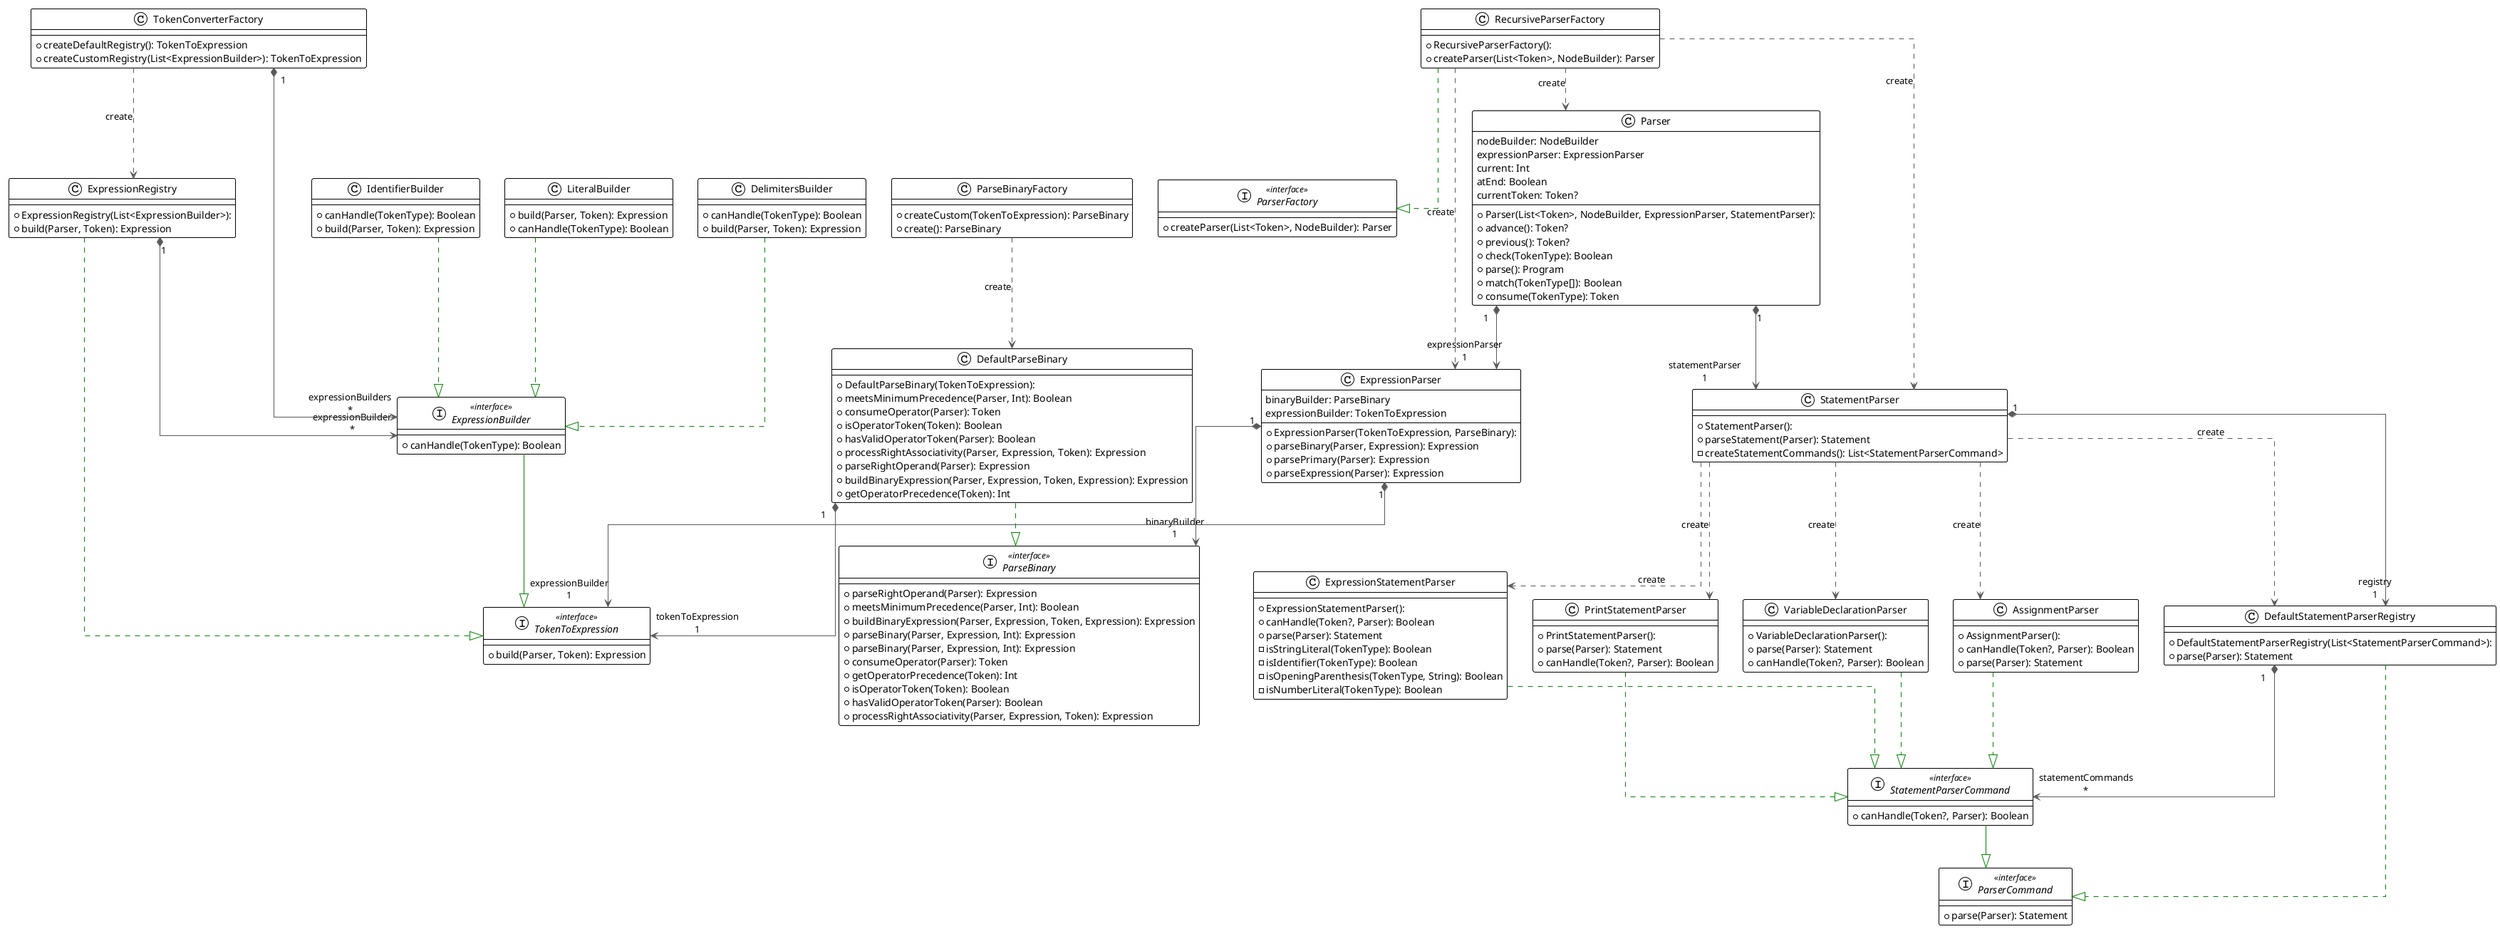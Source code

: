 @startuml

!theme plain
top to bottom direction
skinparam linetype ortho

class AssignmentParser {
  + AssignmentParser(): 
  + canHandle(Token?, Parser): Boolean
  + parse(Parser): Statement
}
class DefaultParseBinary {
  + DefaultParseBinary(TokenToExpression): 
  + meetsMinimumPrecedence(Parser, Int): Boolean
  + consumeOperator(Parser): Token
  + isOperatorToken(Token): Boolean
  + hasValidOperatorToken(Parser): Boolean
  + processRightAssociativity(Parser, Expression, Token): Expression
  + parseRightOperand(Parser): Expression
  + buildBinaryExpression(Parser, Expression, Token, Expression): Expression
  + getOperatorPrecedence(Token): Int
}
class DefaultStatementParserRegistry {
  + DefaultStatementParserRegistry(List<StatementParserCommand>): 
  + parse(Parser): Statement
}
class DelimitersBuilder {
  + canHandle(TokenType): Boolean
  + build(Parser, Token): Expression
}
interface ExpressionBuilder << interface >> {
  + canHandle(TokenType): Boolean
}
class ExpressionParser {
  + ExpressionParser(TokenToExpression, ParseBinary): 
  + parseBinary(Parser, Expression): Expression
  + parsePrimary(Parser): Expression
  + parseExpression(Parser): Expression
   binaryBuilder: ParseBinary
   expressionBuilder: TokenToExpression
}
class ExpressionRegistry {
  + ExpressionRegistry(List<ExpressionBuilder>): 
  + build(Parser, Token): Expression
}
class ExpressionStatementParser {
  + ExpressionStatementParser(): 
  + canHandle(Token?, Parser): Boolean
  + parse(Parser): Statement
  - isStringLiteral(TokenType): Boolean
  - isIdentifier(TokenType): Boolean
  - isOpeningParenthesis(TokenType, String): Boolean
  - isNumberLiteral(TokenType): Boolean
}
class IdentifierBuilder {
  + canHandle(TokenType): Boolean
  + build(Parser, Token): Expression
}
class LiteralBuilder {
  + build(Parser, Token): Expression
  + canHandle(TokenType): Boolean
}
interface ParseBinary << interface >> {
  + parseRightOperand(Parser): Expression
  + meetsMinimumPrecedence(Parser, Int): Boolean
  + buildBinaryExpression(Parser, Expression, Token, Expression): Expression
  + parseBinary(Parser, Expression, Int): Expression
  + parseBinary(Parser, Expression, Int): Expression
  + consumeOperator(Parser): Token
  + getOperatorPrecedence(Token): Int
  + isOperatorToken(Token): Boolean
  + hasValidOperatorToken(Parser): Boolean
  + processRightAssociativity(Parser, Expression, Token): Expression
}
class ParseBinaryFactory {
  + createCustom(TokenToExpression): ParseBinary
  + create(): ParseBinary
}
class Parser {
  + Parser(List<Token>, NodeBuilder, ExpressionParser, StatementParser): 
  + advance(): Token?
  + previous(): Token?
  + check(TokenType): Boolean
  + parse(): Program
  + match(TokenType[]): Boolean
  + consume(TokenType): Token
   nodeBuilder: NodeBuilder
   expressionParser: ExpressionParser
   current: Int
   atEnd: Boolean
   currentToken: Token?
}
interface ParserCommand << interface >> {
  + parse(Parser): Statement
}
interface ParserFactory << interface >> {
  + createParser(List<Token>, NodeBuilder): Parser
}
class PrintStatementParser {
  + PrintStatementParser(): 
  + parse(Parser): Statement
  + canHandle(Token?, Parser): Boolean
}
class RecursiveParserFactory {
  + RecursiveParserFactory(): 
  + createParser(List<Token>, NodeBuilder): Parser
}
class StatementParser {
  + StatementParser(): 
  + parseStatement(Parser): Statement
  - createStatementCommands(): List<StatementParserCommand>
}
interface StatementParserCommand << interface >> {
  + canHandle(Token?, Parser): Boolean
}
class TokenConverterFactory {
  + createDefaultRegistry(): TokenToExpression
  + createCustomRegistry(List<ExpressionBuilder>): TokenToExpression
}
interface TokenToExpression << interface >> {
  + build(Parser, Token): Expression
}
class VariableDeclarationParser {
  + VariableDeclarationParser(): 
  + parse(Parser): Statement
  + canHandle(Token?, Parser): Boolean
}

AssignmentParser                -[#008200,dashed]-^  StatementParserCommand         
DefaultParseBinary              -[#008200,dashed]-^  ParseBinary                    
DefaultParseBinary             "1" *-[#595959,plain]-> "tokenToExpression\n1" TokenToExpression              
DefaultStatementParserRegistry  -[#008200,dashed]-^  ParserCommand                  
DefaultStatementParserRegistry "1" *-[#595959,plain]-> "statementCommands\n*" StatementParserCommand         
DelimitersBuilder               -[#008200,dashed]-^  ExpressionBuilder              
ExpressionBuilder               -[#008200,plain]-^  TokenToExpression              
ExpressionParser               "1" *-[#595959,plain]-> "binaryBuilder\n1" ParseBinary                    
ExpressionParser               "1" *-[#595959,plain]-> "expressionBuilder\n1" TokenToExpression              
ExpressionRegistry             "1" *-[#595959,plain]-> "expressionBuilder\n*" ExpressionBuilder              
ExpressionRegistry              -[#008200,dashed]-^  TokenToExpression              
ExpressionStatementParser       -[#008200,dashed]-^  StatementParserCommand         
IdentifierBuilder               -[#008200,dashed]-^  ExpressionBuilder              
LiteralBuilder                  -[#008200,dashed]-^  ExpressionBuilder              
ParseBinaryFactory              -[#595959,dashed]->  DefaultParseBinary             : "«create»"
Parser                         "1" *-[#595959,plain]-> "expressionParser\n1" ExpressionParser               
Parser                         "1" *-[#595959,plain]-> "statementParser\n1" StatementParser                
PrintStatementParser            -[#008200,dashed]-^  StatementParserCommand         
RecursiveParserFactory          -[#595959,dashed]->  ExpressionParser               : "«create»"
RecursiveParserFactory          -[#595959,dashed]->  Parser                         : "«create»"
RecursiveParserFactory          -[#008200,dashed]-^  ParserFactory                  
RecursiveParserFactory          -[#595959,dashed]->  StatementParser                : "«create»"
StatementParser                 -[#595959,dashed]->  AssignmentParser               : "«create»"
StatementParser                "1" *-[#595959,plain]-> "registry\n1" DefaultStatementParserRegistry 
StatementParser                 -[#595959,dashed]->  DefaultStatementParserRegistry : "«create»"
StatementParser                 -[#595959,dashed]->  ExpressionStatementParser      : "«create»"
StatementParser                 -[#595959,dashed]->  PrintStatementParser           : "«create»"
StatementParser                 -[#595959,dashed]->  VariableDeclarationParser      : "«create»"
StatementParserCommand          -[#008200,plain]-^  ParserCommand                  
TokenConverterFactory          "1" *-[#595959,plain]-> "expressionBuilders\n*" ExpressionBuilder              
TokenConverterFactory           -[#595959,dashed]->  ExpressionRegistry             : "«create»"
VariableDeclarationParser       -[#008200,dashed]-^  StatementParserCommand         
@enduml
